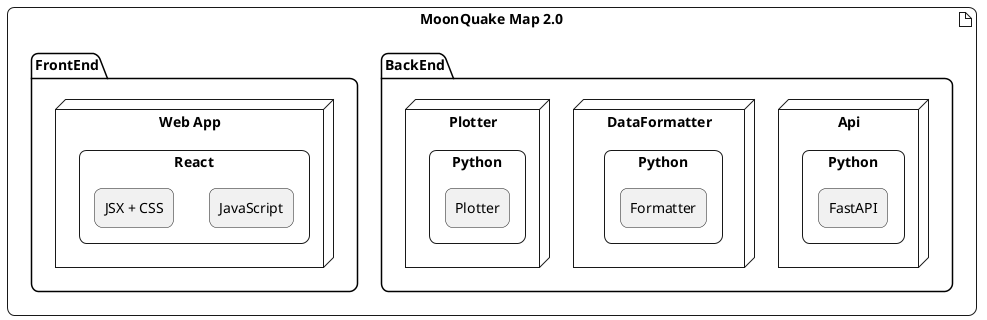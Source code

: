 @startuml UML

skinparam roundCorner 15

artifact "MoonQuake Map 2.0" as map{
    folder "BackEnd" as back {
        node "Api" as api {
            rectangle "Python" as pythonapi{
                rectangle "FastAPI" as fastapi
            }
        }
        node "DataFormatter" as formatter {
            rectangle "Python" as pythonformatter{
                rectangle "Formatter" as formt
            }
        }
        node "Plotter" as plotter {
            rectangle "Python" as pythonplotter {
                rectangle "Plotter" as plotterrrr{

                }
            }
        }
    }   
    folder "FrontEnd" as front {
        node "Web App" as web {
            rectangle "React" as react{
                rectangle "JavaScript" as js
                rectangle "JSX + CSS" as jsxcss
            }
        }   
    }
}

@enduml

